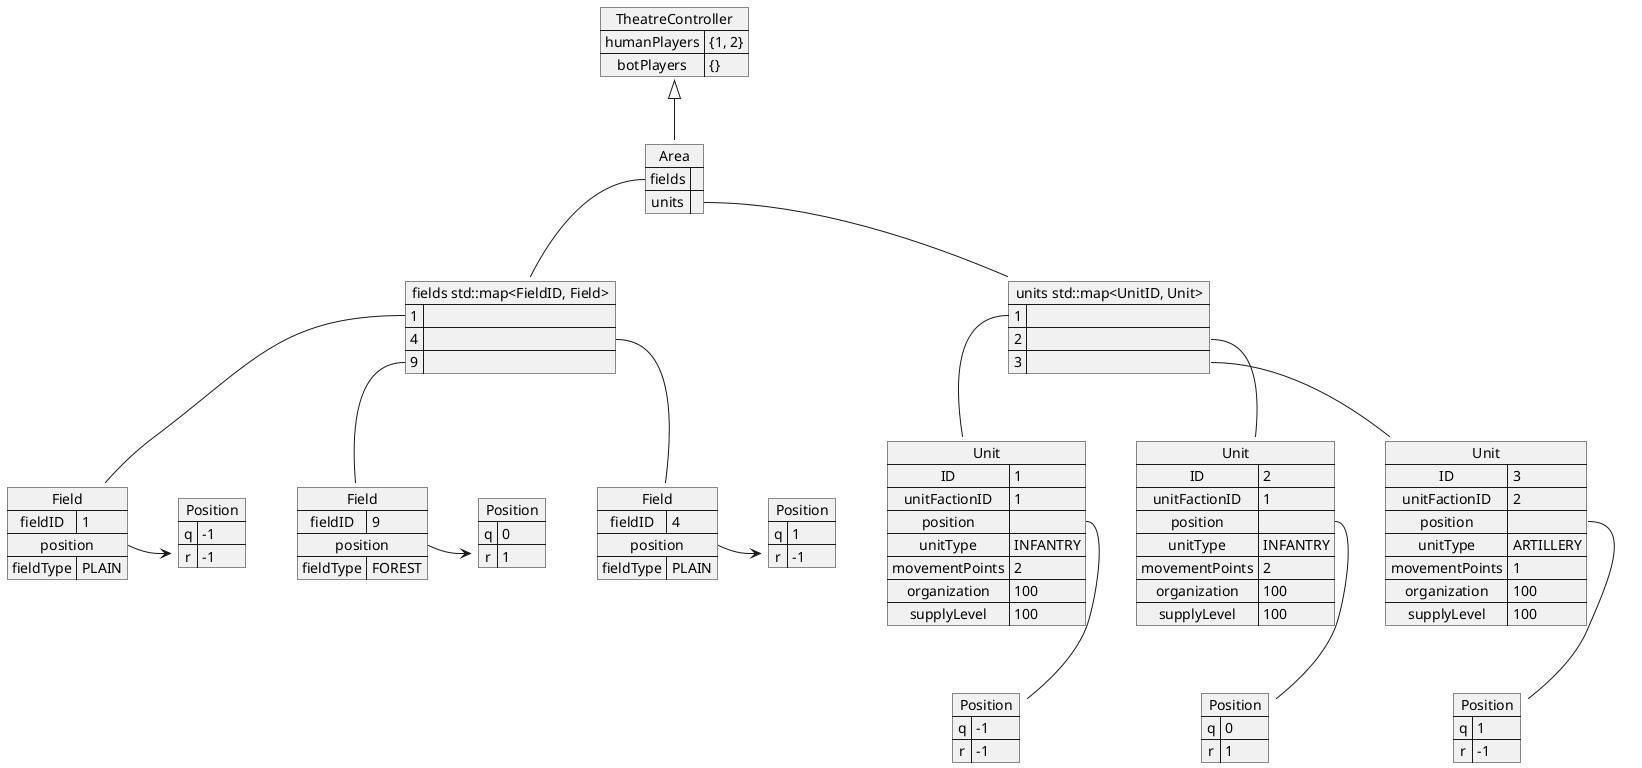 @startuml

map TheatreController{
  humanPlayers => {1, 2}
  botPlayers => {}
}
  
map "Position" as unit1Position{
  q => -1
  r => -1
}
map "Position" as field1Position{
  q => -1
  r => -1
}
map "Position" as unit2Position{
  q => 0
  r => 1
}
map "Position" as field9Position{
  q => 0
  r => 1
}
map "Position" as unit3Position{
  q => 1
  r => -1
}

map "Position" as field4Position{
  q => 1
  r => -1
}

map "Field" as field1{
  fieldID => 1
  position *-> field1Position
  fieldType => PLAIN
}
map "Field" as field9{
  fieldID => 9
  position *-> field9Position
  fieldType => FOREST
}
map "Field" as field4{
  fieldID => 4
  position *-> field4Position
  fieldType => PLAIN
}

map "Unit" as unit1 {
  ID => 1
  unitFactionID => 1
  position => 
  unitType => INFANTRY
  movementPoints => 2
  organization => 100
  supplyLevel => 100
}
map "Unit" as unit2 {
  ID => 2
  unitFactionID => 1
  position => 
  unitType => INFANTRY
  movementPoints => 2
  organization => 100
  supplyLevel => 100
}
map "Unit" as unit3 {
  ID => 3
  unitFactionID => 2
  position =>
  unitType => ARTILLERY
  movementPoints => 1
  organization => 100
  supplyLevel => 100
}
map "fields std::map<FieldID, Field>" as fields {
  1 =>
  4 =>
  9 =>
}

map "units std::map<UnitID, Unit>" as units {
  1 => 
  2 =>
  3 =>
}

map Area {
 fields => 
 units => 
}

units::1 -- unit1
units::2 -- unit2
units::3 -- unit3

unit1::position -- unit1Position
unit2::position -- unit2Position
unit3::position -- unit3Position

Area::fields -- fields
Area::units -- units

fields::1 -- field1
fields::4 -- field4
fields::9 -- field9
TheatreController <|-- Area



/' Aggregation relationships '/






/' Nested objects '/



@enduml

